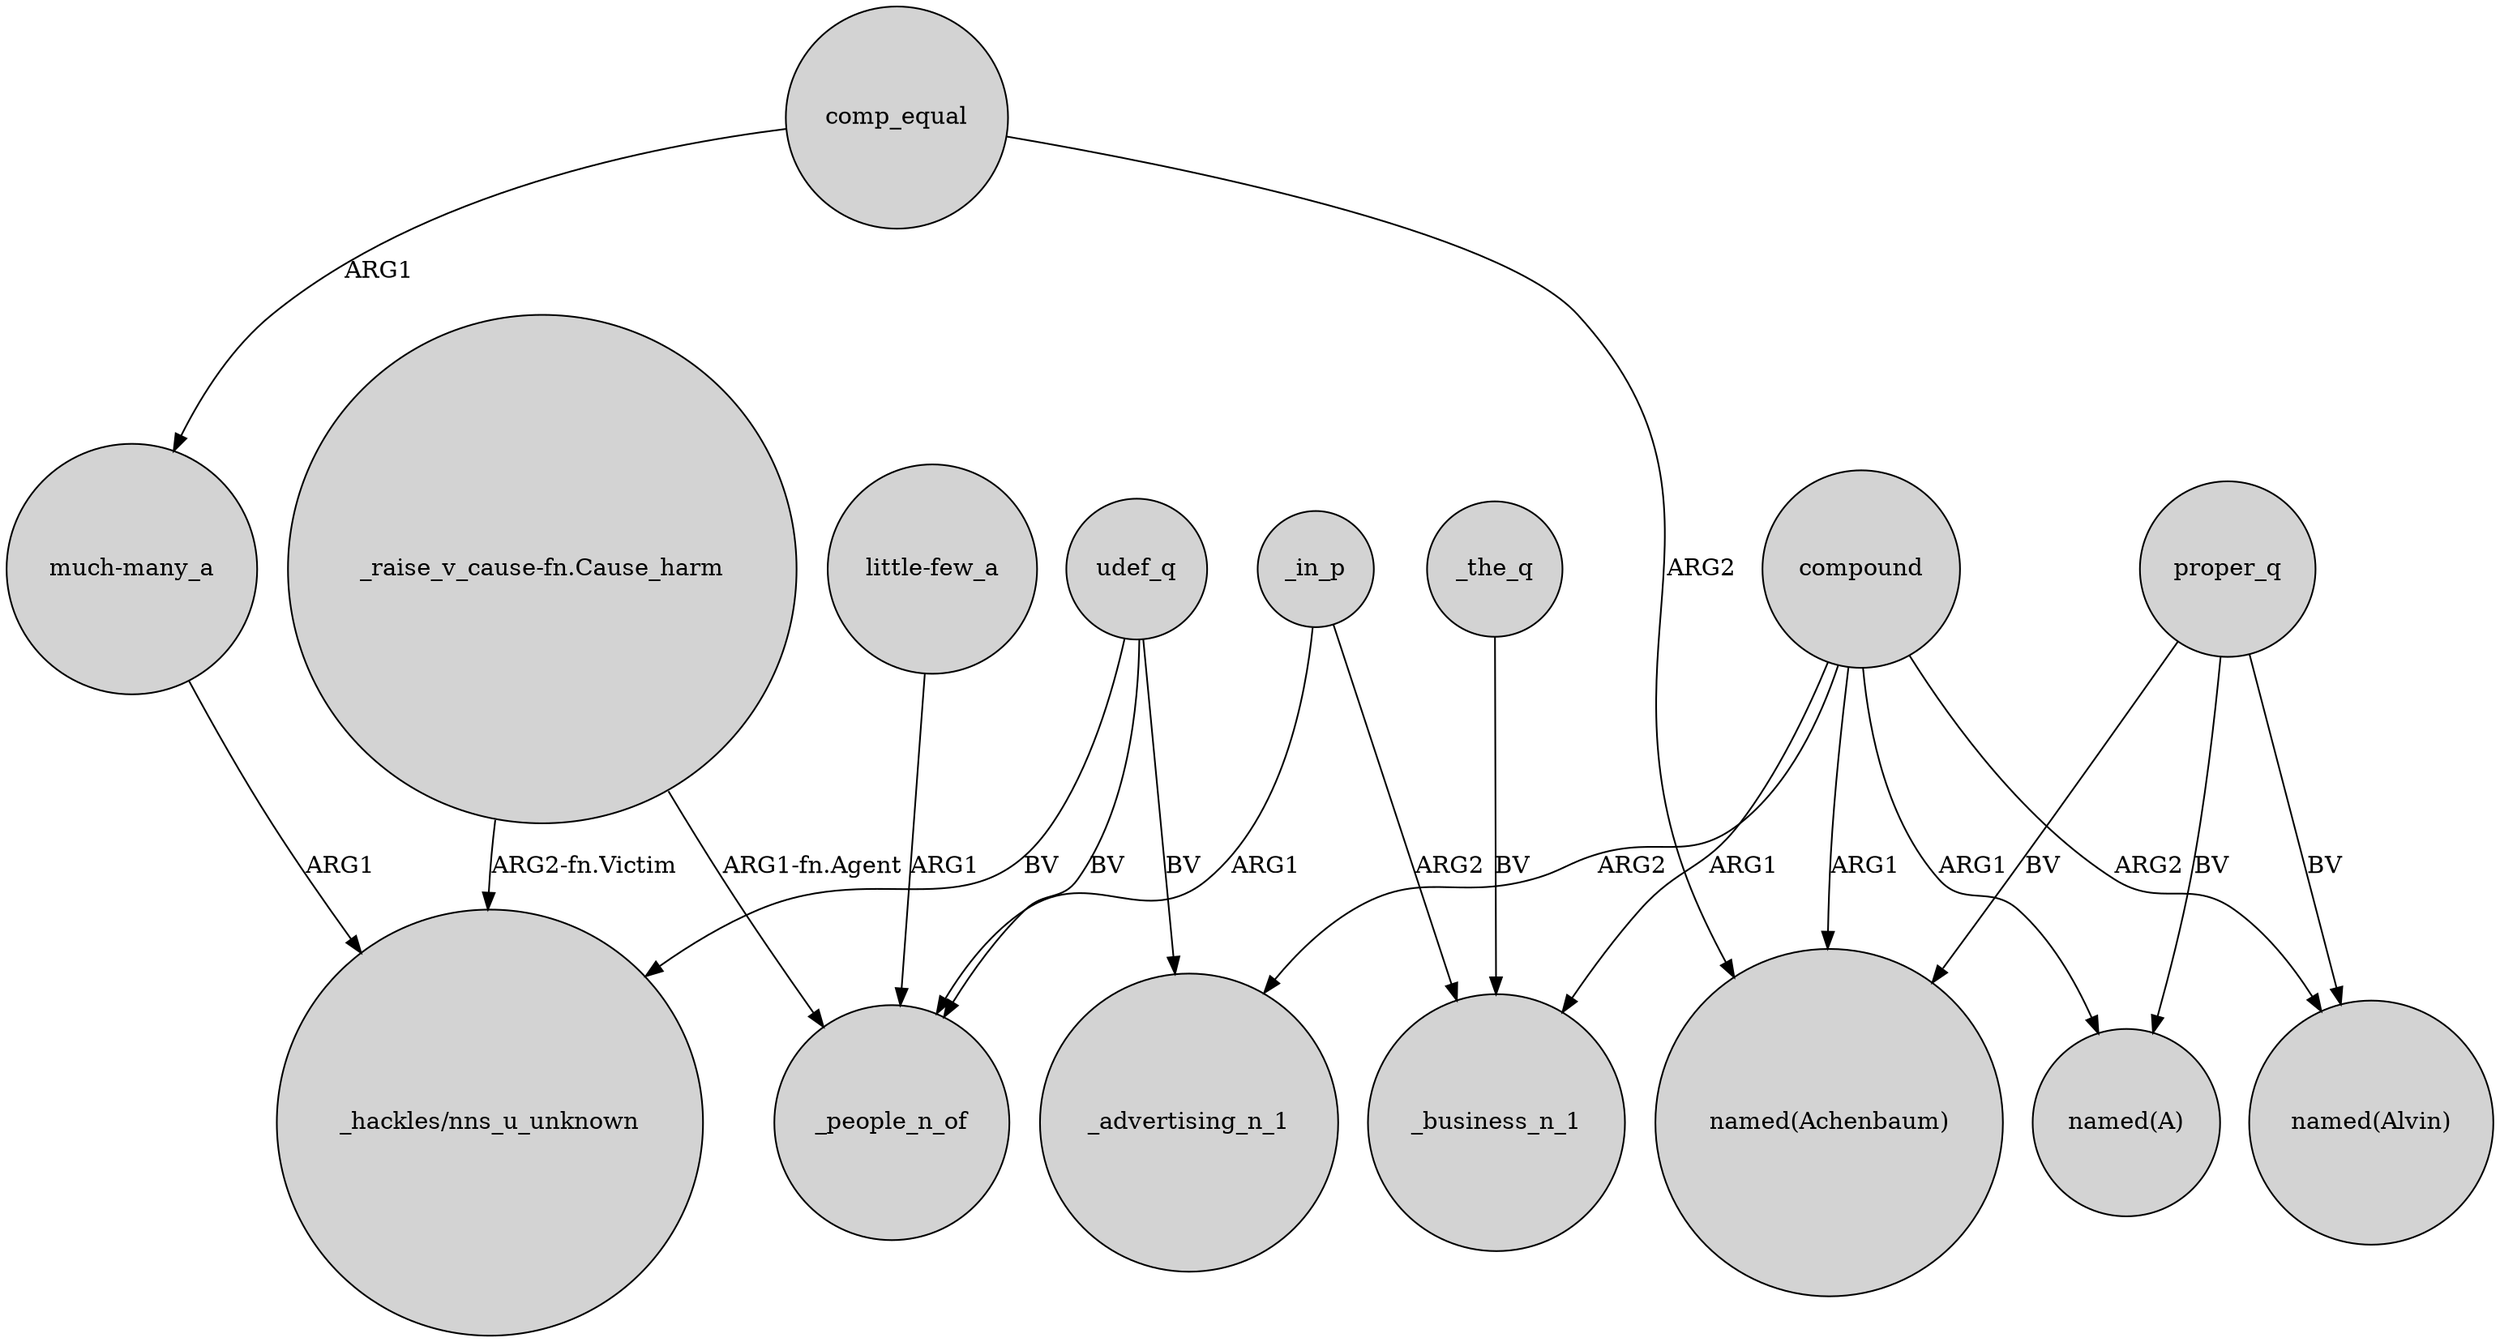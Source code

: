 digraph {
	node [shape=circle style=filled]
	udef_q -> _people_n_of [label=BV]
	"_raise_v_cause-fn.Cause_harm" -> _people_n_of [label="ARG1-fn.Agent"]
	compound -> "named(Achenbaum)" [label=ARG1]
	_in_p -> _people_n_of [label=ARG1]
	_the_q -> _business_n_1 [label=BV]
	proper_q -> "named(Alvin)" [label=BV]
	udef_q -> "_hackles/nns_u_unknown" [label=BV]
	comp_equal -> "much-many_a" [label=ARG1]
	udef_q -> _advertising_n_1 [label=BV]
	"_raise_v_cause-fn.Cause_harm" -> "_hackles/nns_u_unknown" [label="ARG2-fn.Victim"]
	compound -> "named(A)" [label=ARG1]
	proper_q -> "named(A)" [label=BV]
	"little-few_a" -> _people_n_of [label=ARG1]
	proper_q -> "named(Achenbaum)" [label=BV]
	_in_p -> _business_n_1 [label=ARG2]
	comp_equal -> "named(Achenbaum)" [label=ARG2]
	compound -> _advertising_n_1 [label=ARG2]
	compound -> "named(Alvin)" [label=ARG2]
	compound -> _business_n_1 [label=ARG1]
	"much-many_a" -> "_hackles/nns_u_unknown" [label=ARG1]
}
